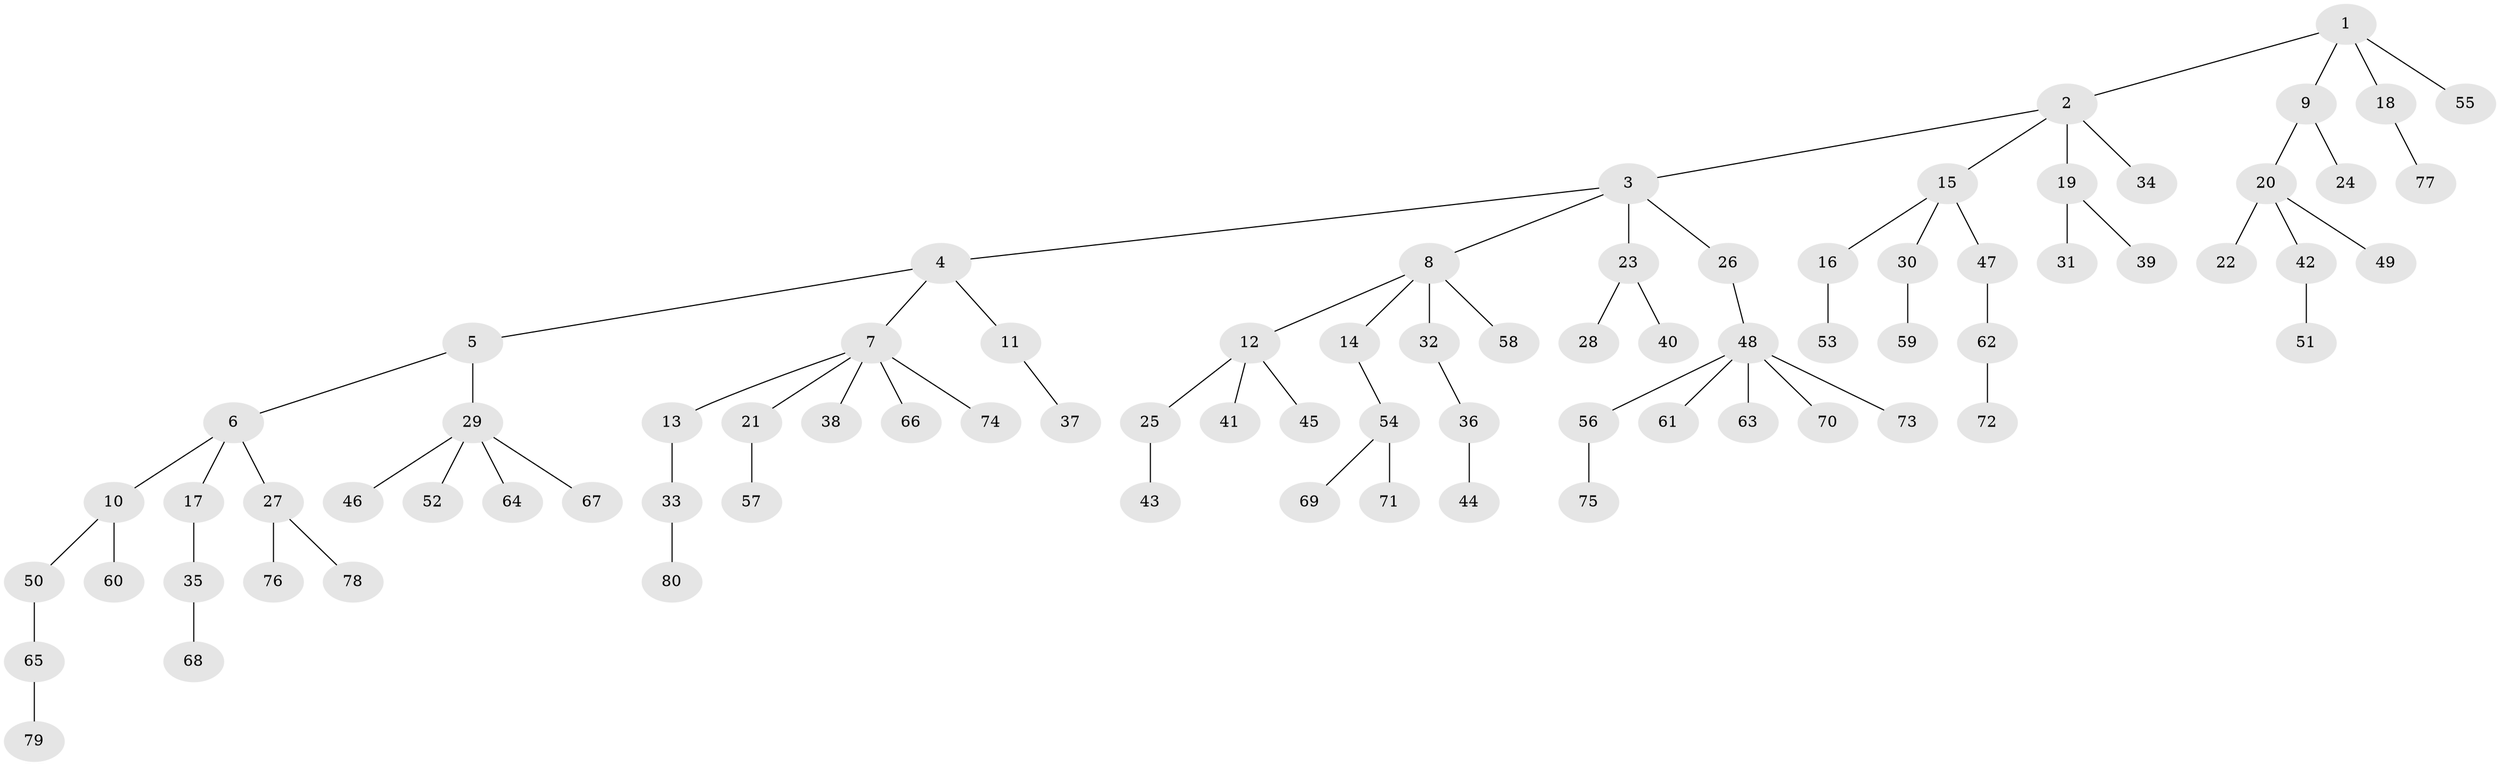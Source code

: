 // coarse degree distribution, {7: 0.018867924528301886, 5: 0.09433962264150944, 4: 0.05660377358490566, 2: 0.18867924528301888, 3: 0.05660377358490566, 1: 0.5849056603773585}
// Generated by graph-tools (version 1.1) at 2025/52/02/27/25 19:52:12]
// undirected, 80 vertices, 79 edges
graph export_dot {
graph [start="1"]
  node [color=gray90,style=filled];
  1;
  2;
  3;
  4;
  5;
  6;
  7;
  8;
  9;
  10;
  11;
  12;
  13;
  14;
  15;
  16;
  17;
  18;
  19;
  20;
  21;
  22;
  23;
  24;
  25;
  26;
  27;
  28;
  29;
  30;
  31;
  32;
  33;
  34;
  35;
  36;
  37;
  38;
  39;
  40;
  41;
  42;
  43;
  44;
  45;
  46;
  47;
  48;
  49;
  50;
  51;
  52;
  53;
  54;
  55;
  56;
  57;
  58;
  59;
  60;
  61;
  62;
  63;
  64;
  65;
  66;
  67;
  68;
  69;
  70;
  71;
  72;
  73;
  74;
  75;
  76;
  77;
  78;
  79;
  80;
  1 -- 2;
  1 -- 9;
  1 -- 18;
  1 -- 55;
  2 -- 3;
  2 -- 15;
  2 -- 19;
  2 -- 34;
  3 -- 4;
  3 -- 8;
  3 -- 23;
  3 -- 26;
  4 -- 5;
  4 -- 7;
  4 -- 11;
  5 -- 6;
  5 -- 29;
  6 -- 10;
  6 -- 17;
  6 -- 27;
  7 -- 13;
  7 -- 21;
  7 -- 38;
  7 -- 66;
  7 -- 74;
  8 -- 12;
  8 -- 14;
  8 -- 32;
  8 -- 58;
  9 -- 20;
  9 -- 24;
  10 -- 50;
  10 -- 60;
  11 -- 37;
  12 -- 25;
  12 -- 41;
  12 -- 45;
  13 -- 33;
  14 -- 54;
  15 -- 16;
  15 -- 30;
  15 -- 47;
  16 -- 53;
  17 -- 35;
  18 -- 77;
  19 -- 31;
  19 -- 39;
  20 -- 22;
  20 -- 42;
  20 -- 49;
  21 -- 57;
  23 -- 28;
  23 -- 40;
  25 -- 43;
  26 -- 48;
  27 -- 76;
  27 -- 78;
  29 -- 46;
  29 -- 52;
  29 -- 64;
  29 -- 67;
  30 -- 59;
  32 -- 36;
  33 -- 80;
  35 -- 68;
  36 -- 44;
  42 -- 51;
  47 -- 62;
  48 -- 56;
  48 -- 61;
  48 -- 63;
  48 -- 70;
  48 -- 73;
  50 -- 65;
  54 -- 69;
  54 -- 71;
  56 -- 75;
  62 -- 72;
  65 -- 79;
}
